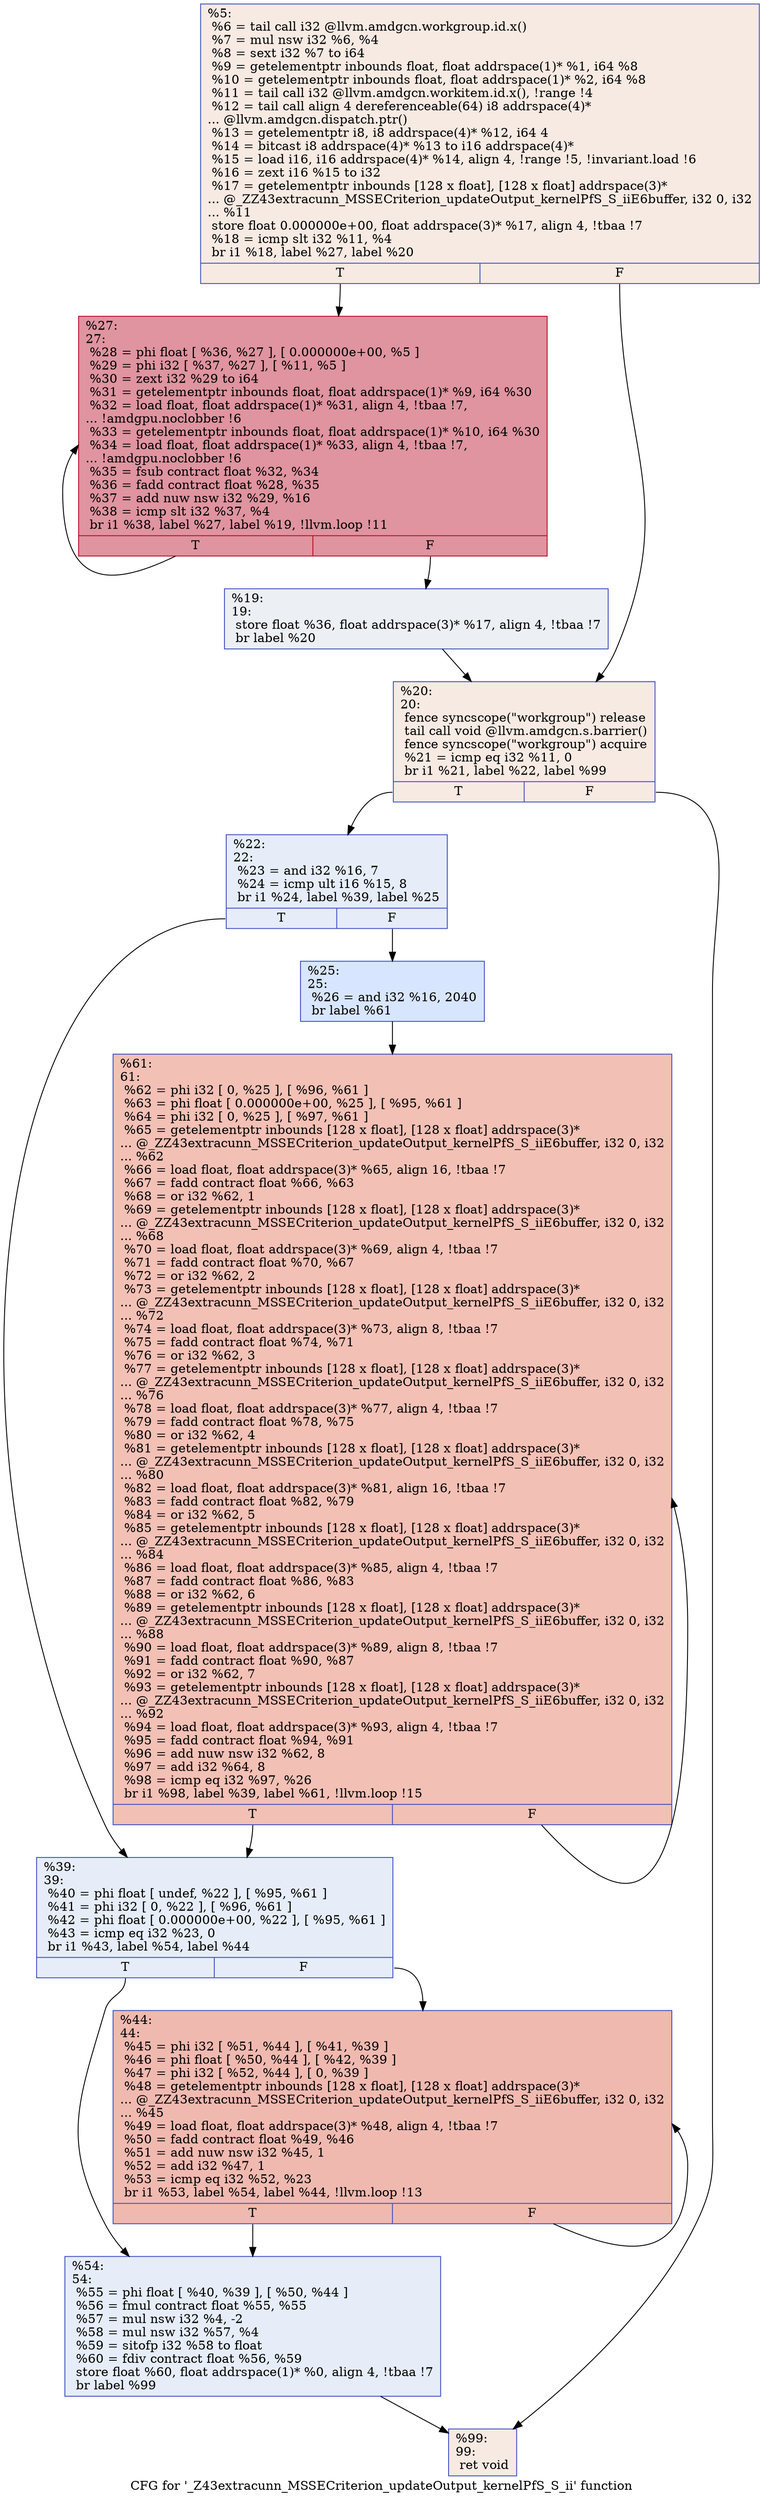 digraph "CFG for '_Z43extracunn_MSSECriterion_updateOutput_kernelPfS_S_ii' function" {
	label="CFG for '_Z43extracunn_MSSECriterion_updateOutput_kernelPfS_S_ii' function";

	Node0x5344200 [shape=record,color="#3d50c3ff", style=filled, fillcolor="#eed0c070",label="{%5:\l  %6 = tail call i32 @llvm.amdgcn.workgroup.id.x()\l  %7 = mul nsw i32 %6, %4\l  %8 = sext i32 %7 to i64\l  %9 = getelementptr inbounds float, float addrspace(1)* %1, i64 %8\l  %10 = getelementptr inbounds float, float addrspace(1)* %2, i64 %8\l  %11 = tail call i32 @llvm.amdgcn.workitem.id.x(), !range !4\l  %12 = tail call align 4 dereferenceable(64) i8 addrspace(4)*\l... @llvm.amdgcn.dispatch.ptr()\l  %13 = getelementptr i8, i8 addrspace(4)* %12, i64 4\l  %14 = bitcast i8 addrspace(4)* %13 to i16 addrspace(4)*\l  %15 = load i16, i16 addrspace(4)* %14, align 4, !range !5, !invariant.load !6\l  %16 = zext i16 %15 to i32\l  %17 = getelementptr inbounds [128 x float], [128 x float] addrspace(3)*\l... @_ZZ43extracunn_MSSECriterion_updateOutput_kernelPfS_S_iiE6buffer, i32 0, i32\l... %11\l  store float 0.000000e+00, float addrspace(3)* %17, align 4, !tbaa !7\l  %18 = icmp slt i32 %11, %4\l  br i1 %18, label %27, label %20\l|{<s0>T|<s1>F}}"];
	Node0x5344200:s0 -> Node0x5346fb0;
	Node0x5344200:s1 -> Node0x5347040;
	Node0x5347180 [shape=record,color="#3d50c3ff", style=filled, fillcolor="#d4dbe670",label="{%19:\l19:                                               \l  store float %36, float addrspace(3)* %17, align 4, !tbaa !7\l  br label %20\l}"];
	Node0x5347180 -> Node0x5347040;
	Node0x5347040 [shape=record,color="#3d50c3ff", style=filled, fillcolor="#eed0c070",label="{%20:\l20:                                               \l  fence syncscope(\"workgroup\") release\l  tail call void @llvm.amdgcn.s.barrier()\l  fence syncscope(\"workgroup\") acquire\l  %21 = icmp eq i32 %11, 0\l  br i1 %21, label %22, label %99\l|{<s0>T|<s1>F}}"];
	Node0x5347040:s0 -> Node0x5347c40;
	Node0x5347040:s1 -> Node0x5347cd0;
	Node0x5347c40 [shape=record,color="#3d50c3ff", style=filled, fillcolor="#c7d7f070",label="{%22:\l22:                                               \l  %23 = and i32 %16, 7\l  %24 = icmp ult i16 %15, 8\l  br i1 %24, label %39, label %25\l|{<s0>T|<s1>F}}"];
	Node0x5347c40:s0 -> Node0x5347f60;
	Node0x5347c40:s1 -> Node0x5347fb0;
	Node0x5347fb0 [shape=record,color="#3d50c3ff", style=filled, fillcolor="#a7c5fe70",label="{%25:\l25:                                               \l  %26 = and i32 %16, 2040\l  br label %61\l}"];
	Node0x5347fb0 -> Node0x53481b0;
	Node0x5346fb0 [shape=record,color="#b70d28ff", style=filled, fillcolor="#b70d2870",label="{%27:\l27:                                               \l  %28 = phi float [ %36, %27 ], [ 0.000000e+00, %5 ]\l  %29 = phi i32 [ %37, %27 ], [ %11, %5 ]\l  %30 = zext i32 %29 to i64\l  %31 = getelementptr inbounds float, float addrspace(1)* %9, i64 %30\l  %32 = load float, float addrspace(1)* %31, align 4, !tbaa !7,\l... !amdgpu.noclobber !6\l  %33 = getelementptr inbounds float, float addrspace(1)* %10, i64 %30\l  %34 = load float, float addrspace(1)* %33, align 4, !tbaa !7,\l... !amdgpu.noclobber !6\l  %35 = fsub contract float %32, %34\l  %36 = fadd contract float %28, %35\l  %37 = add nuw nsw i32 %29, %16\l  %38 = icmp slt i32 %37, %4\l  br i1 %38, label %27, label %19, !llvm.loop !11\l|{<s0>T|<s1>F}}"];
	Node0x5346fb0:s0 -> Node0x5346fb0;
	Node0x5346fb0:s1 -> Node0x5347180;
	Node0x5347f60 [shape=record,color="#3d50c3ff", style=filled, fillcolor="#c7d7f070",label="{%39:\l39:                                               \l  %40 = phi float [ undef, %22 ], [ %95, %61 ]\l  %41 = phi i32 [ 0, %22 ], [ %96, %61 ]\l  %42 = phi float [ 0.000000e+00, %22 ], [ %95, %61 ]\l  %43 = icmp eq i32 %23, 0\l  br i1 %43, label %54, label %44\l|{<s0>T|<s1>F}}"];
	Node0x5347f60:s0 -> Node0x5349520;
	Node0x5347f60:s1 -> Node0x53495b0;
	Node0x53495b0 [shape=record,color="#3d50c3ff", style=filled, fillcolor="#de614d70",label="{%44:\l44:                                               \l  %45 = phi i32 [ %51, %44 ], [ %41, %39 ]\l  %46 = phi float [ %50, %44 ], [ %42, %39 ]\l  %47 = phi i32 [ %52, %44 ], [ 0, %39 ]\l  %48 = getelementptr inbounds [128 x float], [128 x float] addrspace(3)*\l... @_ZZ43extracunn_MSSECriterion_updateOutput_kernelPfS_S_iiE6buffer, i32 0, i32\l... %45\l  %49 = load float, float addrspace(3)* %48, align 4, !tbaa !7\l  %50 = fadd contract float %49, %46\l  %51 = add nuw nsw i32 %45, 1\l  %52 = add i32 %47, 1\l  %53 = icmp eq i32 %52, %23\l  br i1 %53, label %54, label %44, !llvm.loop !13\l|{<s0>T|<s1>F}}"];
	Node0x53495b0:s0 -> Node0x5349520;
	Node0x53495b0:s1 -> Node0x53495b0;
	Node0x5349520 [shape=record,color="#3d50c3ff", style=filled, fillcolor="#c7d7f070",label="{%54:\l54:                                               \l  %55 = phi float [ %40, %39 ], [ %50, %44 ]\l  %56 = fmul contract float %55, %55\l  %57 = mul nsw i32 %4, -2\l  %58 = mul nsw i32 %57, %4\l  %59 = sitofp i32 %58 to float\l  %60 = fdiv contract float %56, %59\l  store float %60, float addrspace(1)* %0, align 4, !tbaa !7\l  br label %99\l}"];
	Node0x5349520 -> Node0x5347cd0;
	Node0x53481b0 [shape=record,color="#3d50c3ff", style=filled, fillcolor="#e5705870",label="{%61:\l61:                                               \l  %62 = phi i32 [ 0, %25 ], [ %96, %61 ]\l  %63 = phi float [ 0.000000e+00, %25 ], [ %95, %61 ]\l  %64 = phi i32 [ 0, %25 ], [ %97, %61 ]\l  %65 = getelementptr inbounds [128 x float], [128 x float] addrspace(3)*\l... @_ZZ43extracunn_MSSECriterion_updateOutput_kernelPfS_S_iiE6buffer, i32 0, i32\l... %62\l  %66 = load float, float addrspace(3)* %65, align 16, !tbaa !7\l  %67 = fadd contract float %66, %63\l  %68 = or i32 %62, 1\l  %69 = getelementptr inbounds [128 x float], [128 x float] addrspace(3)*\l... @_ZZ43extracunn_MSSECriterion_updateOutput_kernelPfS_S_iiE6buffer, i32 0, i32\l... %68\l  %70 = load float, float addrspace(3)* %69, align 4, !tbaa !7\l  %71 = fadd contract float %70, %67\l  %72 = or i32 %62, 2\l  %73 = getelementptr inbounds [128 x float], [128 x float] addrspace(3)*\l... @_ZZ43extracunn_MSSECriterion_updateOutput_kernelPfS_S_iiE6buffer, i32 0, i32\l... %72\l  %74 = load float, float addrspace(3)* %73, align 8, !tbaa !7\l  %75 = fadd contract float %74, %71\l  %76 = or i32 %62, 3\l  %77 = getelementptr inbounds [128 x float], [128 x float] addrspace(3)*\l... @_ZZ43extracunn_MSSECriterion_updateOutput_kernelPfS_S_iiE6buffer, i32 0, i32\l... %76\l  %78 = load float, float addrspace(3)* %77, align 4, !tbaa !7\l  %79 = fadd contract float %78, %75\l  %80 = or i32 %62, 4\l  %81 = getelementptr inbounds [128 x float], [128 x float] addrspace(3)*\l... @_ZZ43extracunn_MSSECriterion_updateOutput_kernelPfS_S_iiE6buffer, i32 0, i32\l... %80\l  %82 = load float, float addrspace(3)* %81, align 16, !tbaa !7\l  %83 = fadd contract float %82, %79\l  %84 = or i32 %62, 5\l  %85 = getelementptr inbounds [128 x float], [128 x float] addrspace(3)*\l... @_ZZ43extracunn_MSSECriterion_updateOutput_kernelPfS_S_iiE6buffer, i32 0, i32\l... %84\l  %86 = load float, float addrspace(3)* %85, align 4, !tbaa !7\l  %87 = fadd contract float %86, %83\l  %88 = or i32 %62, 6\l  %89 = getelementptr inbounds [128 x float], [128 x float] addrspace(3)*\l... @_ZZ43extracunn_MSSECriterion_updateOutput_kernelPfS_S_iiE6buffer, i32 0, i32\l... %88\l  %90 = load float, float addrspace(3)* %89, align 8, !tbaa !7\l  %91 = fadd contract float %90, %87\l  %92 = or i32 %62, 7\l  %93 = getelementptr inbounds [128 x float], [128 x float] addrspace(3)*\l... @_ZZ43extracunn_MSSECriterion_updateOutput_kernelPfS_S_iiE6buffer, i32 0, i32\l... %92\l  %94 = load float, float addrspace(3)* %93, align 4, !tbaa !7\l  %95 = fadd contract float %94, %91\l  %96 = add nuw nsw i32 %62, 8\l  %97 = add i32 %64, 8\l  %98 = icmp eq i32 %97, %26\l  br i1 %98, label %39, label %61, !llvm.loop !15\l|{<s0>T|<s1>F}}"];
	Node0x53481b0:s0 -> Node0x5347f60;
	Node0x53481b0:s1 -> Node0x53481b0;
	Node0x5347cd0 [shape=record,color="#3d50c3ff", style=filled, fillcolor="#eed0c070",label="{%99:\l99:                                               \l  ret void\l}"];
}
